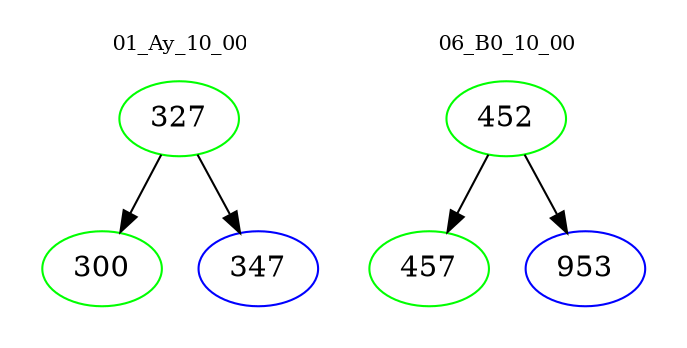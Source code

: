 digraph{
subgraph cluster_0 {
color = white
label = "01_Ay_10_00";
fontsize=10;
T0_327 [label="327", color="green"]
T0_327 -> T0_300 [color="black"]
T0_300 [label="300", color="green"]
T0_327 -> T0_347 [color="black"]
T0_347 [label="347", color="blue"]
}
subgraph cluster_1 {
color = white
label = "06_B0_10_00";
fontsize=10;
T1_452 [label="452", color="green"]
T1_452 -> T1_457 [color="black"]
T1_457 [label="457", color="green"]
T1_452 -> T1_953 [color="black"]
T1_953 [label="953", color="blue"]
}
}
